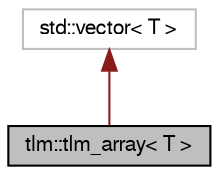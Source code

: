 digraph "tlm::tlm_array&lt; T &gt;"
{
  edge [fontname="FreeSans",fontsize="10",labelfontname="FreeSans",labelfontsize="10"];
  node [fontname="FreeSans",fontsize="10",shape=record];
  Node0 [label="tlm::tlm_array\< T \>",height=0.2,width=0.4,color="black", fillcolor="grey75", style="filled", fontcolor="black"];
  Node1 -> Node0 [dir="back",color="firebrick4",fontsize="10",style="solid",fontname="FreeSans"];
  Node1 [label="std::vector\< T \>",height=0.2,width=0.4,color="grey75", fillcolor="white", style="filled",tooltip="STL class. "];
}
